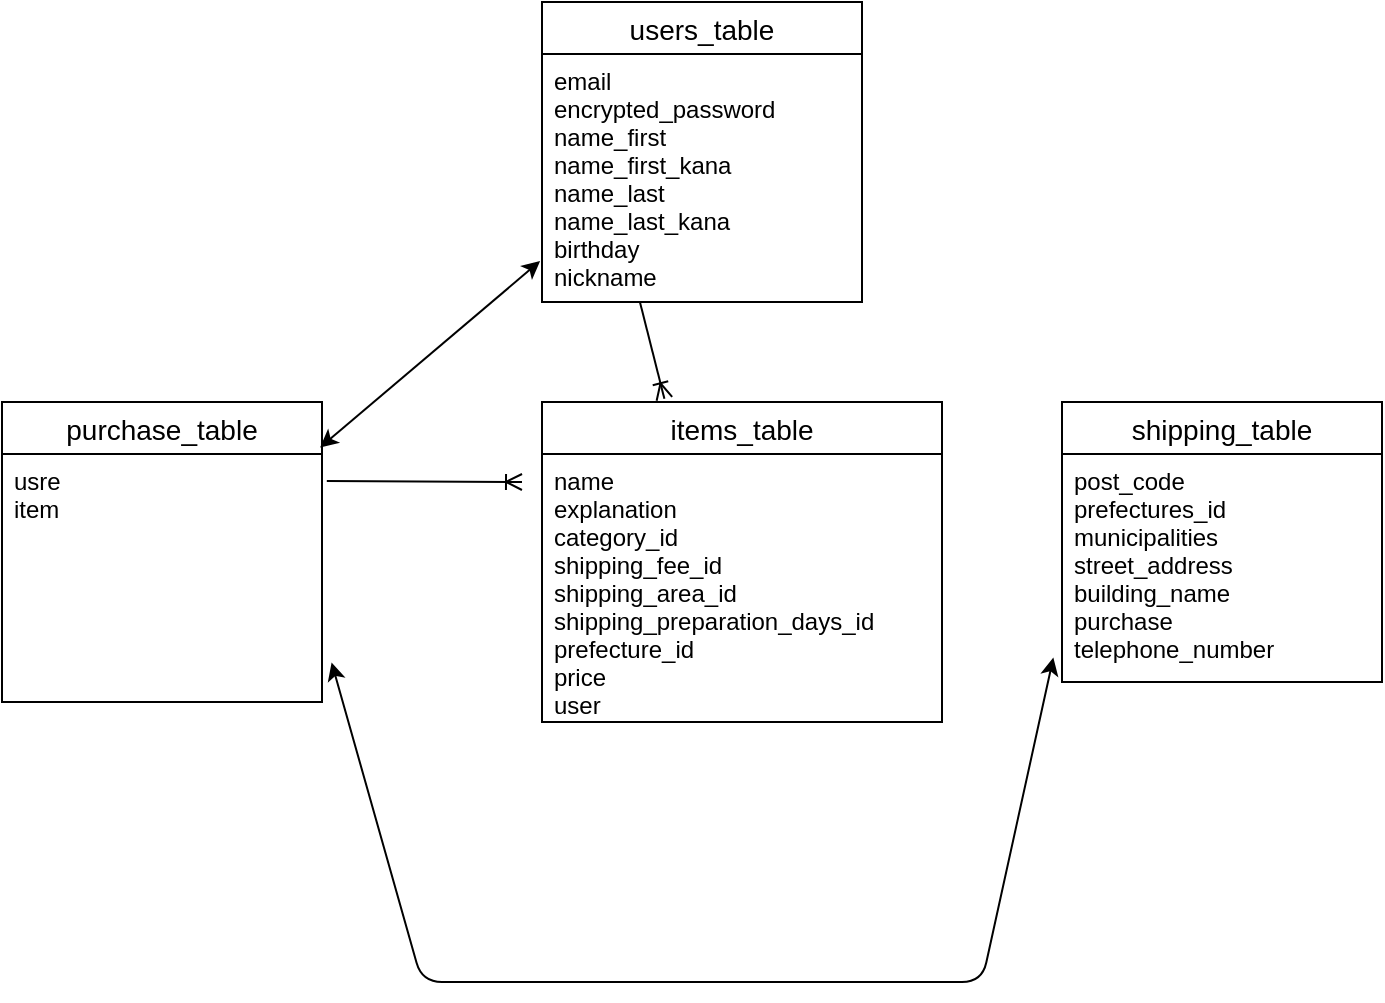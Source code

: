 <mxfile>
    <diagram id="Ton6pZLBZOgEZGGBjpQp" name="ページ1">
        <mxGraphModel dx="801" dy="607" grid="1" gridSize="10" guides="1" tooltips="1" connect="1" arrows="1" fold="1" page="1" pageScale="1" pageWidth="827" pageHeight="1169" math="0" shadow="0">
            <root>
                <mxCell id="0"/>
                <mxCell id="1" parent="0"/>
                <mxCell id="49" value="shipping_table" style="swimlane;fontStyle=0;childLayout=stackLayout;horizontal=1;startSize=26;horizontalStack=0;resizeParent=1;resizeParentMax=0;resizeLast=0;collapsible=1;marginBottom=0;align=center;fontSize=14;" parent="1" vertex="1">
                    <mxGeometry x="550" y="220" width="160" height="140" as="geometry"/>
                </mxCell>
                <mxCell id="50" value="post_code&#10;prefectures_id&#10;municipalities&#10;street_address&#10;building_name&#10;purchase&#10;telephone_number&#10;&#10;&#10;&#10;" style="text;strokeColor=none;fillColor=none;spacingLeft=4;spacingRight=4;overflow=hidden;rotatable=0;points=[[0,0.5],[1,0.5]];portConstraint=eastwest;fontSize=12;" parent="49" vertex="1">
                    <mxGeometry y="26" width="160" height="114" as="geometry"/>
                </mxCell>
                <mxCell id="53" value="items_table" style="swimlane;fontStyle=0;childLayout=stackLayout;horizontal=1;startSize=26;horizontalStack=0;resizeParent=1;resizeParentMax=0;resizeLast=0;collapsible=1;marginBottom=0;align=center;fontSize=14;" parent="1" vertex="1">
                    <mxGeometry x="290" y="220" width="200" height="160" as="geometry"/>
                </mxCell>
                <mxCell id="54" value="name&#10;explanation&#10;category_id&#10;shipping_fee_id&#10;shipping_area_id&#10;shipping_preparation_days_id&#10;prefecture_id&#10;price&#10;user&#10;&#10;&#10;&#10;&#10;" style="text;strokeColor=none;fillColor=none;spacingLeft=4;spacingRight=4;overflow=hidden;rotatable=0;points=[[0,0.5],[1,0.5]];portConstraint=eastwest;fontSize=12;" parent="53" vertex="1">
                    <mxGeometry y="26" width="200" height="134" as="geometry"/>
                </mxCell>
                <mxCell id="95" style="edgeStyle=none;html=1;endArrow=ERoneToMany;endFill=0;exitX=0.306;exitY=1;exitDx=0;exitDy=0;exitPerimeter=0;jumpSize=12;entryX=0.306;entryY=-0.01;entryDx=0;entryDy=0;entryPerimeter=0;" parent="1" source="63" target="53" edge="1">
                    <mxGeometry relative="1" as="geometry">
                        <mxPoint x="340" y="210" as="targetPoint"/>
                        <mxPoint x="280" y="120" as="sourcePoint"/>
                    </mxGeometry>
                </mxCell>
                <mxCell id="57" value="purchase_table" style="swimlane;fontStyle=0;childLayout=stackLayout;horizontal=1;startSize=26;horizontalStack=0;resizeParent=1;resizeParentMax=0;resizeLast=0;collapsible=1;marginBottom=0;align=center;fontSize=14;" parent="1" vertex="1">
                    <mxGeometry x="20" y="220" width="160" height="150" as="geometry"/>
                </mxCell>
                <mxCell id="58" value="usre&#10;item&#10;" style="text;strokeColor=none;fillColor=none;spacingLeft=4;spacingRight=4;overflow=hidden;rotatable=0;points=[[0,0.5],[1,0.5]];portConstraint=eastwest;fontSize=12;" parent="57" vertex="1">
                    <mxGeometry y="26" width="160" height="124" as="geometry"/>
                </mxCell>
                <mxCell id="62" value="users_table" style="swimlane;fontStyle=0;childLayout=stackLayout;horizontal=1;startSize=26;horizontalStack=0;resizeParent=1;resizeParentMax=0;resizeLast=0;collapsible=1;marginBottom=0;align=center;fontSize=14;" parent="1" vertex="1">
                    <mxGeometry x="290" y="20" width="160" height="150" as="geometry"/>
                </mxCell>
                <mxCell id="63" value="email&#10;encrypted_password&#10;name_first&#10;name_first_kana&#10;name_last&#10;name_last_kana&#10;birthday&#10;nickname" style="text;strokeColor=none;fillColor=none;spacingLeft=4;spacingRight=4;overflow=hidden;rotatable=0;points=[[0,0.5],[1,0.5]];portConstraint=eastwest;fontSize=12;" parent="62" vertex="1">
                    <mxGeometry y="26" width="160" height="124" as="geometry"/>
                </mxCell>
                <mxCell id="97" value="" style="endArrow=classic;startArrow=classic;html=1;jumpSize=12;entryX=-0.027;entryY=0.893;entryDx=0;entryDy=0;entryPerimeter=0;exitX=1.03;exitY=0.841;exitDx=0;exitDy=0;exitPerimeter=0;" parent="1" source="58" target="50" edge="1">
                    <mxGeometry width="50" height="50" relative="1" as="geometry">
                        <mxPoint x="180" y="370" as="sourcePoint"/>
                        <mxPoint x="230" y="320" as="targetPoint"/>
                        <Array as="points">
                            <mxPoint x="230" y="510"/>
                            <mxPoint x="360" y="510"/>
                            <mxPoint x="510" y="510"/>
                        </Array>
                    </mxGeometry>
                </mxCell>
                <mxCell id="98" value="" style="endArrow=classic;startArrow=classic;html=1;jumpSize=12;exitX=0.994;exitY=0.152;exitDx=0;exitDy=0;exitPerimeter=0;entryX=-0.006;entryY=0.835;entryDx=0;entryDy=0;entryPerimeter=0;" parent="1" source="57" target="63" edge="1">
                    <mxGeometry width="50" height="50" relative="1" as="geometry">
                        <mxPoint x="230" y="270" as="sourcePoint"/>
                        <mxPoint x="280" y="220" as="targetPoint"/>
                    </mxGeometry>
                </mxCell>
                <mxCell id="101" style="edgeStyle=none;html=1;endArrow=ERoneToMany;endFill=0;jumpSize=12;exitX=1.015;exitY=0.109;exitDx=0;exitDy=0;exitPerimeter=0;" edge="1" parent="1" source="58">
                    <mxGeometry relative="1" as="geometry">
                        <mxPoint x="280" y="260" as="targetPoint"/>
                        <mxPoint x="280" y="290" as="sourcePoint"/>
                    </mxGeometry>
                </mxCell>
            </root>
        </mxGraphModel>
    </diagram>
</mxfile>